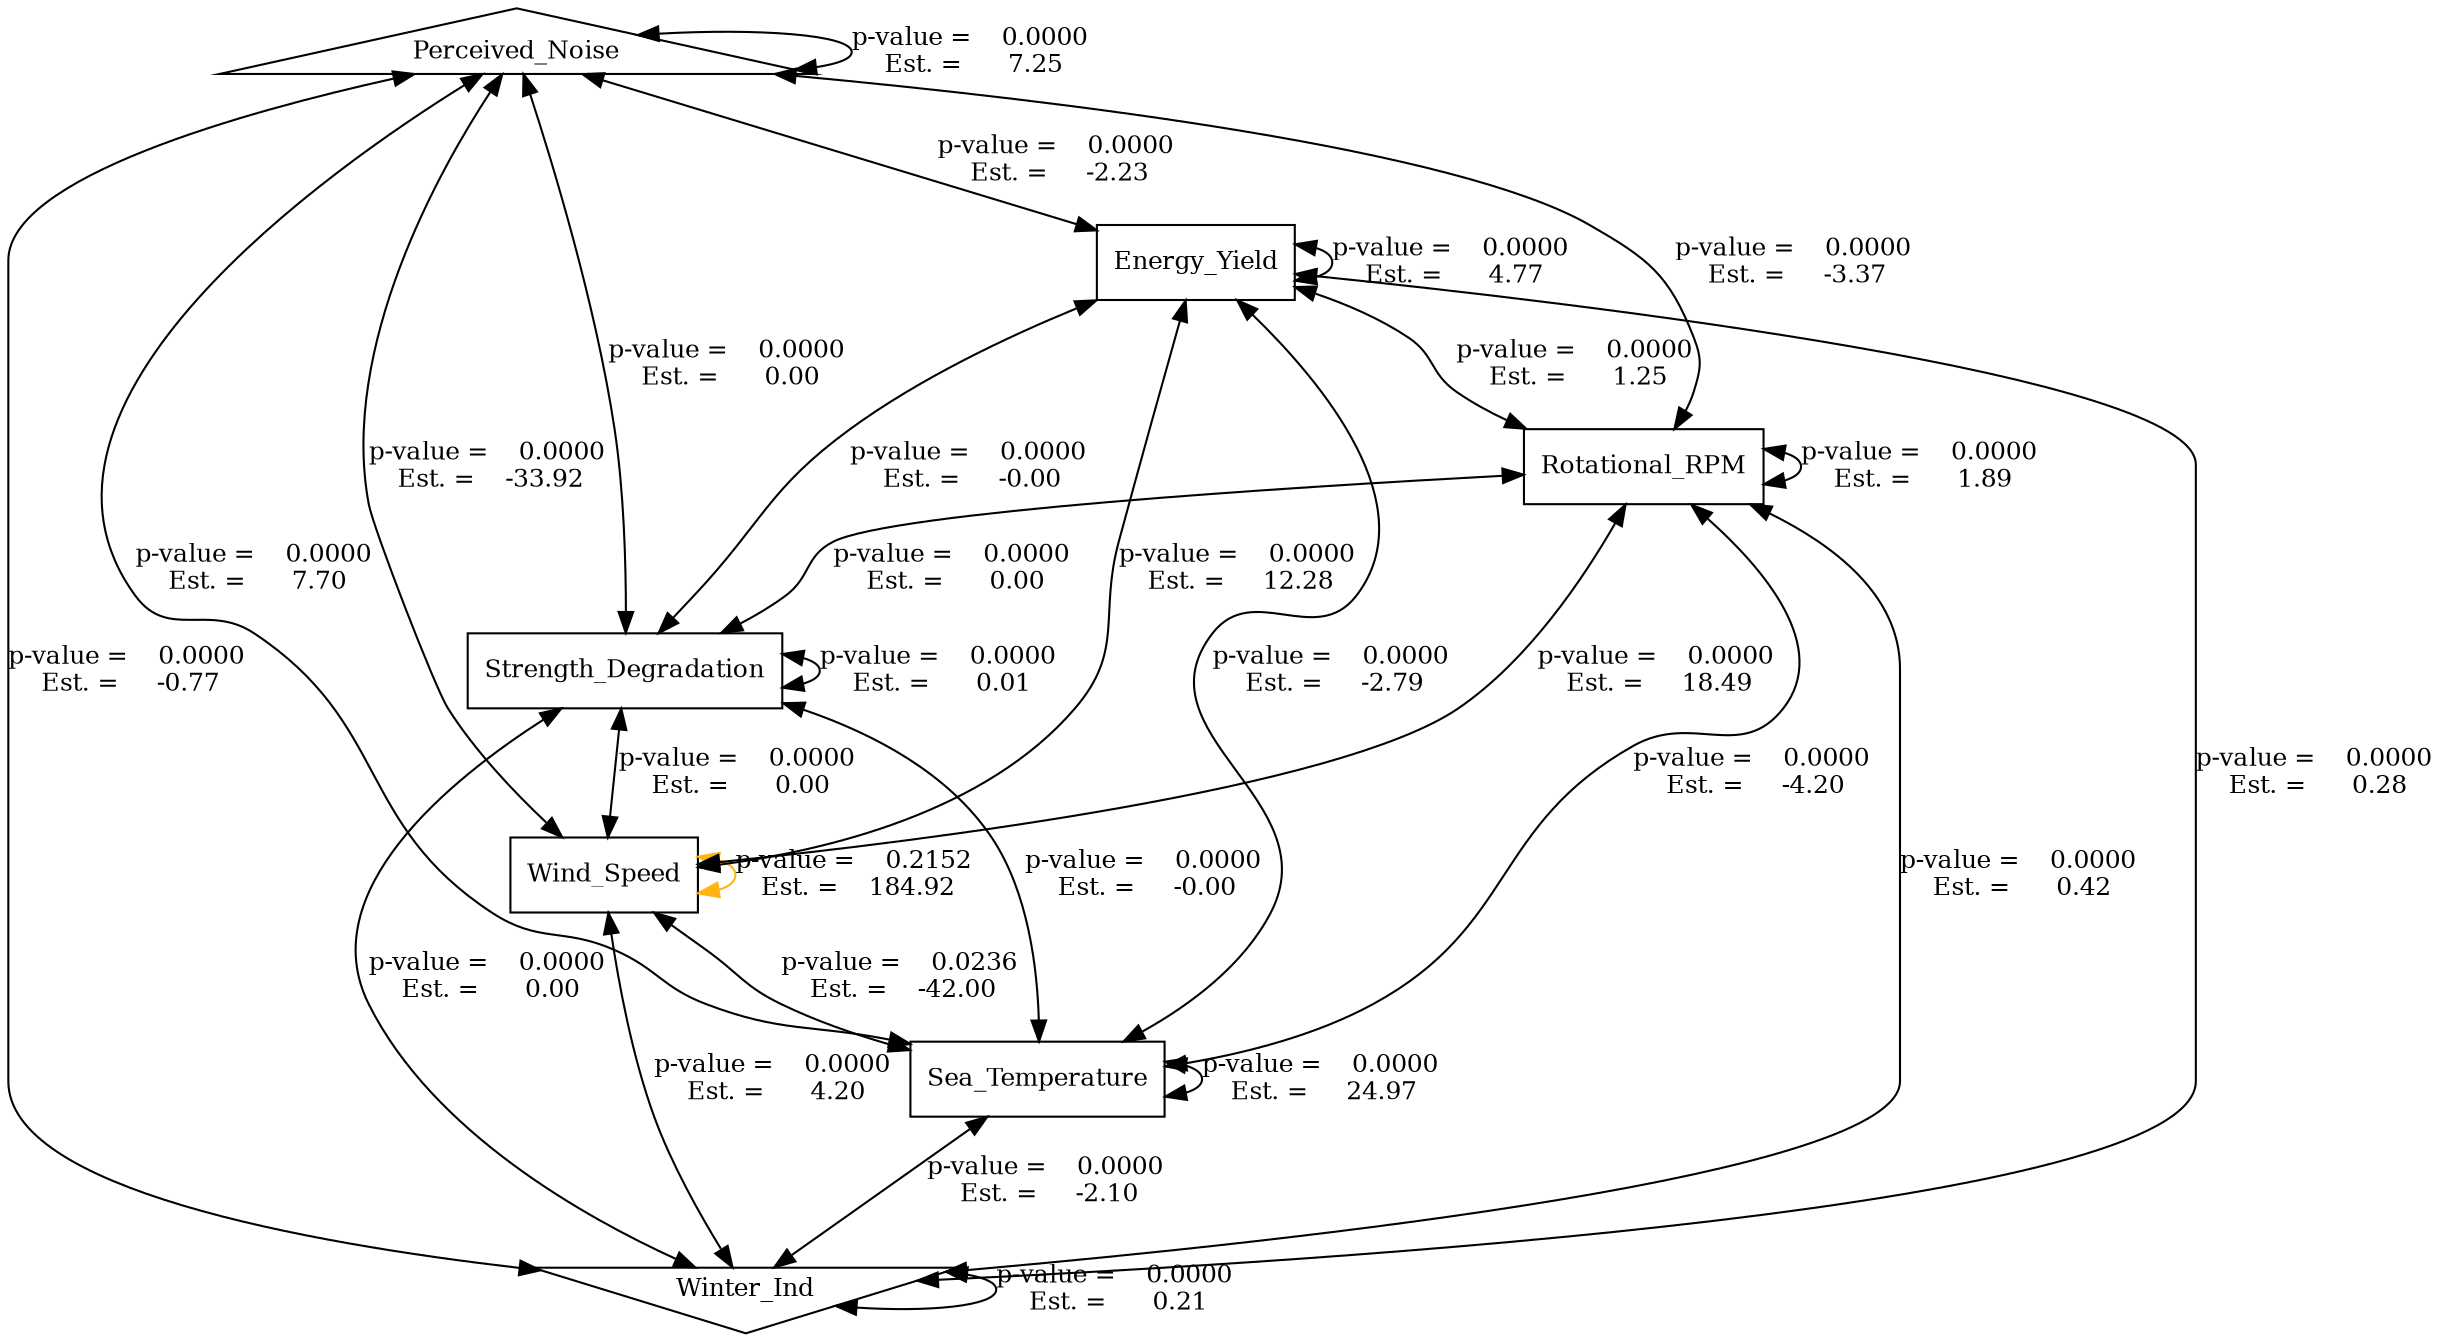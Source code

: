 digraph FDCR_scm_induced_covariances_02 {
	overlap=scale
	splines=True
	edge [fontsize=12]
	node [fillcolor=white]
	node [color=black]
	node [shape=""]
	node [style=filled]
	node [fontsize=12]
	node [shape=circle]
	node [shape=triangle]
	Perceived_Noise [label=Perceived_Noise]
	node [shape=invtriangle]
	Winter_Ind [label=Winter_Ind]
	node [shape=box]
	Winter_Ind [label=Winter_Ind]
	Sea_Temperature [label=Sea_Temperature]
	Wind_Speed [label=Wind_Speed]
	Strength_Degradation [label=Strength_Degradation]
	Rotational_RPM [label=Rotational_RPM]
	Energy_Yield [label=Energy_Yield]
	Perceived_Noise [label=Perceived_Noise]
	Winter_Ind -> Winter_Ind [label="p-value =    0.0000
 Est. =      0.21" color=black dir=both lblstyle="above, sloped"]
	Sea_Temperature -> Winter_Ind [label="p-value =    0.0000
 Est. =     -2.10" color=black dir=both lblstyle="above, sloped"]
	Wind_Speed -> Winter_Ind [label="p-value =    0.0000
 Est. =      4.20" color=black dir=both lblstyle="above, sloped"]
	Strength_Degradation -> Winter_Ind [label="p-value =    0.0000
 Est. =      0.00" color=black dir=both lblstyle="above, sloped"]
	Rotational_RPM -> Winter_Ind [label="p-value =    0.0000
 Est. =      0.42" color=black dir=both lblstyle="above, sloped"]
	Energy_Yield -> Winter_Ind [label="p-value =    0.0000
 Est. =      0.28" color=black dir=both lblstyle="above, sloped"]
	Perceived_Noise -> Winter_Ind [label="p-value =    0.0000
 Est. =     -0.77" color=black dir=both lblstyle="above, sloped"]
	Sea_Temperature -> Sea_Temperature [label="p-value =    0.0000
 Est. =     24.97" color=black dir=both lblstyle="above, sloped"]
	Wind_Speed -> Sea_Temperature [label="p-value =    0.0236
 Est. =    -42.00" color=black dir=both lblstyle="above, sloped"]
	Strength_Degradation -> Sea_Temperature [label="p-value =    0.0000
 Est. =     -0.00" color=black dir=both lblstyle="above, sloped"]
	Rotational_RPM -> Sea_Temperature [label="p-value =    0.0000
 Est. =     -4.20" color=black dir=both lblstyle="above, sloped"]
	Energy_Yield -> Sea_Temperature [label="p-value =    0.0000
 Est. =     -2.79" color=black dir=both lblstyle="above, sloped"]
	Perceived_Noise -> Sea_Temperature [label="p-value =    0.0000
 Est. =      7.70" color=black dir=both lblstyle="above, sloped"]
	Wind_Speed -> Wind_Speed [label="p-value =    0.2152
 Est. =    184.92" color="#FFB414" dir=both lblstyle="above, sloped"]
	Strength_Degradation -> Wind_Speed [label="p-value =    0.0000
 Est. =      0.00" color=black dir=both lblstyle="above, sloped"]
	Rotational_RPM -> Wind_Speed [label="p-value =    0.0000
 Est. =     18.49" color=black dir=both lblstyle="above, sloped"]
	Energy_Yield -> Wind_Speed [label="p-value =    0.0000
 Est. =     12.28" color=black dir=both lblstyle="above, sloped"]
	Perceived_Noise -> Wind_Speed [label="p-value =    0.0000
 Est. =    -33.92" color=black dir=both lblstyle="above, sloped"]
	Strength_Degradation -> Strength_Degradation [label="p-value =    0.0000
 Est. =      0.01" color=black dir=both lblstyle="above, sloped"]
	Rotational_RPM -> Strength_Degradation [label="p-value =    0.0000
 Est. =      0.00" color=black dir=both lblstyle="above, sloped"]
	Energy_Yield -> Strength_Degradation [label="p-value =    0.0000
 Est. =     -0.00" color=black dir=both lblstyle="above, sloped"]
	Perceived_Noise -> Strength_Degradation [label="p-value =    0.0000
 Est. =      0.00" color=black dir=both lblstyle="above, sloped"]
	Rotational_RPM -> Rotational_RPM [label="p-value =    0.0000
 Est. =      1.89" color=black dir=both lblstyle="above, sloped"]
	Energy_Yield -> Rotational_RPM [label="p-value =    0.0000
 Est. =      1.25" color=black dir=both lblstyle="above, sloped"]
	Perceived_Noise -> Rotational_RPM [label="p-value =    0.0000
 Est. =     -3.37" color=black dir=both lblstyle="above, sloped"]
	Energy_Yield -> Energy_Yield [label="p-value =    0.0000
 Est. =      4.77" color=black dir=both lblstyle="above, sloped"]
	Perceived_Noise -> Energy_Yield [label="p-value =    0.0000
 Est. =     -2.23" color=black dir=both lblstyle="above, sloped"]
	Perceived_Noise -> Perceived_Noise [label="p-value =    0.0000
 Est. =      7.25" color=black dir=both lblstyle="above, sloped"]
}
